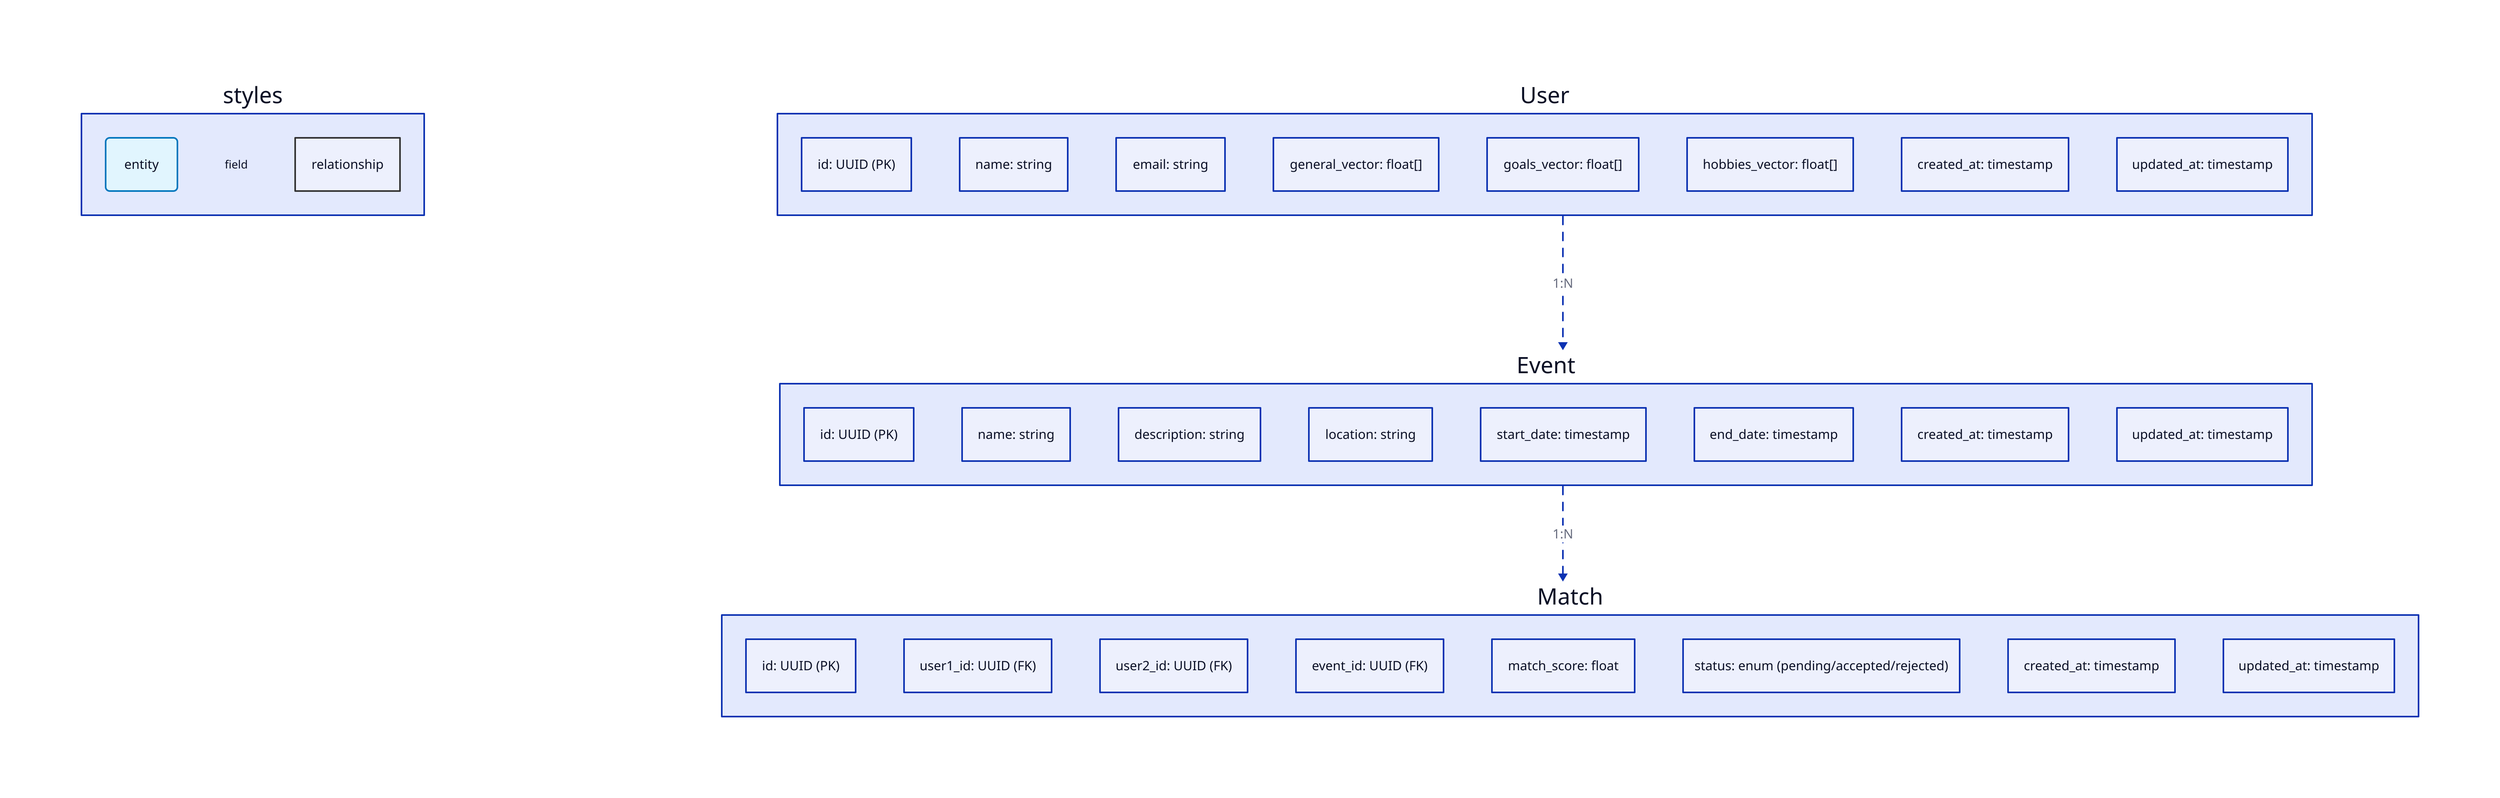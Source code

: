 # Entity Relationship Diagram
direction: down

# Define styles
styles: {
  entity: {
    shape: rectangle
    style: {
      fill: "#e1f5fe"
      stroke: "#0277bd"
      stroke-width: 2
      border-radius: 5
    }
  }
  
  field: {
    shape: text
    style: {
      font-size: 14
    }
  }
  
  relationship: {
    style: {
      stroke: "#333"
      stroke-width: 2
    }
  }
}

# Define entities
User: {
  class: entity
  label: "User"
  
  # User fields
  id: {
    class: field
    label: "id: UUID (PK)"
  }
  name: {
    class: field
    label: "name: string"
  }
  email: {
    class: field
    label: "email: string"
  }
  general_vector: {
    class: field
    label: "general_vector: float[]"
  }
  goals_vector: {
    class: field
    label: "goals_vector: float[]"
  }
  hobbies_vector: {
    class: field
    label: "hobbies_vector: float[]"
  }
  created_at: {
    class: field
    label: "created_at: timestamp"
  }
  updated_at: {
    class: field
    label: "updated_at: timestamp"
  }
}

Event: {
  class: entity
  label: "Event"
  
  # Event fields
  id: {
    class: field
    label: "id: UUID (PK)"
  }
  name: {
    class: field
    label: "name: string"
  }
  description: {
    class: field
    label: "description: string"
  }
  location: {
    class: field
    label: "location: string"
  }
  start_date: {
    class: field
    label: "start_date: timestamp"
  }
  end_date: {
    class: field
    label: "end_date: timestamp"
  }
  created_at: {
    class: field
    label: "created_at: timestamp"
  }
  updated_at: {
    class: field
    label: "updated_at: timestamp"
  }
}

Match: {
  class: entity
  label: "Match"
  
  # Match fields
  id: {
    class: field
    label: "id: UUID (PK)"
  }
  user1_id: {
    class: field
    label: "user1_id: UUID (FK)"
  }
  user2_id: {
    class: field
    label: "user2_id: UUID (FK)"
  }
  event_id: {
    class: field
    label: "event_id: UUID (FK)"
  }
  match_score: {
    class: field
    label: "match_score: float"
  }
  status: {
    class: field
    label: "status: enum (pending/accepted/rejected)"
  }
  created_at: {
    class: field
    label: "created_at: timestamp"
  }
  updated_at: {
    class: field
    label: "updated_at: timestamp"
  }
}

# Define relationships
User -> Event: "participates in" {
  class: relationship
  label: "1:N"
  style.stroke-dash: 5
}

Event -> Match: "has" {
  class: relationship
  label: "1:N"
  style.stroke-dash: 5
}

# Add explanatory note
Note: |md
  ## Entity Relationships
  - User can participate in multiple matches (1:N)
  - Event can have multiple matches (1:N)
  - Match connects two users within an event
  - Match includes a score and status
|

Note.style: {
  fill: "#f5f5f5"
  stroke: "#333"
  stroke-width: 1
  border-radius: 5
} 